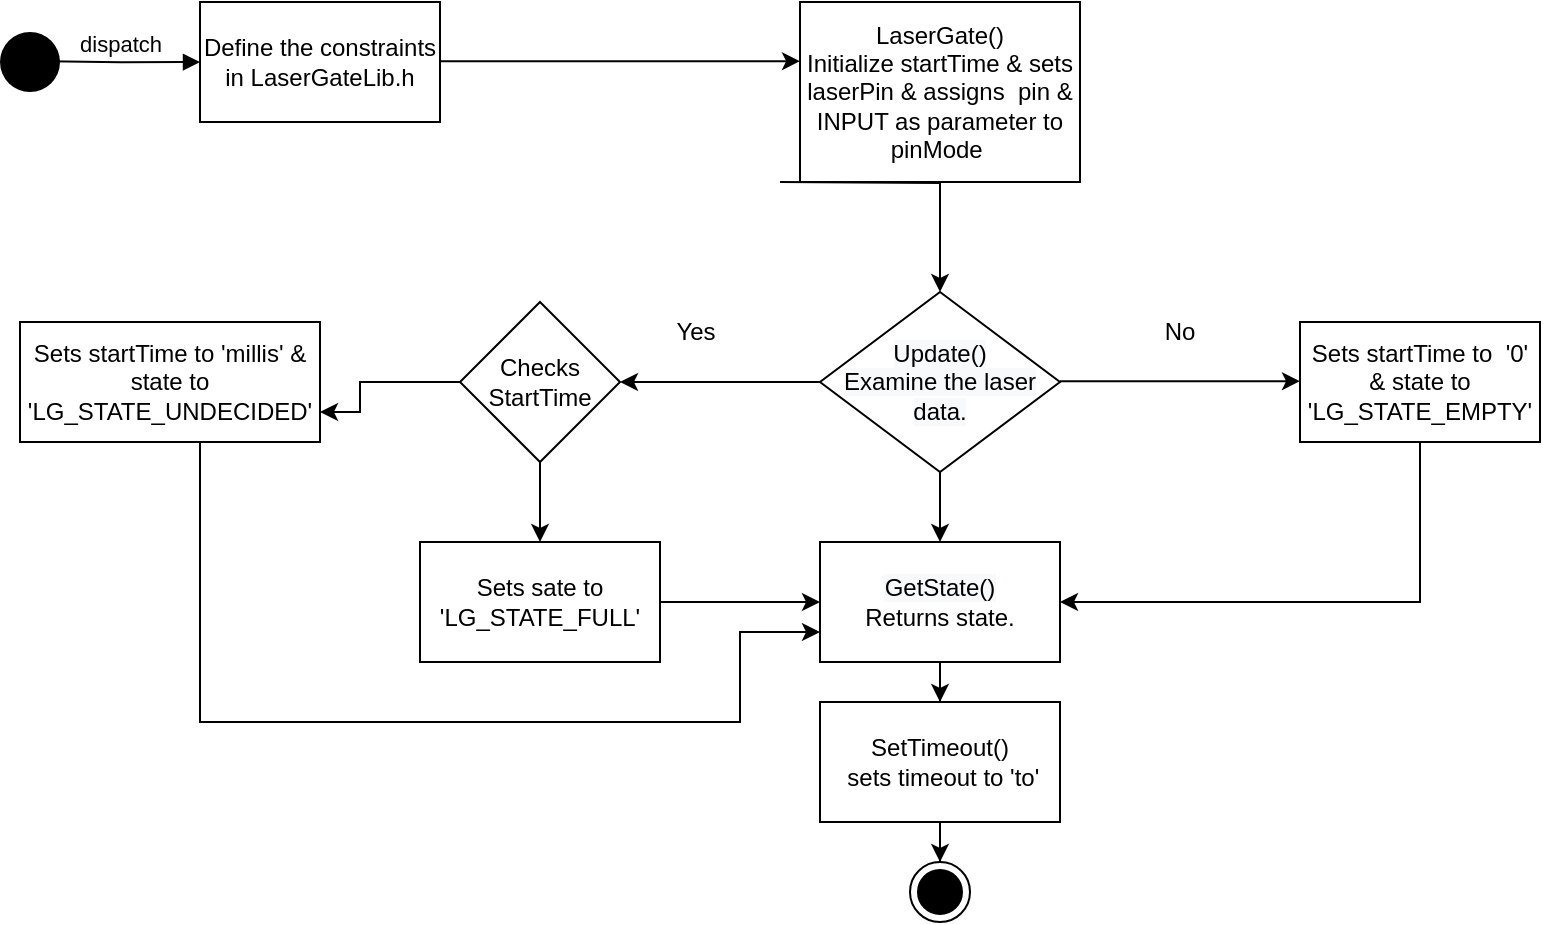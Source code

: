 <mxfile version="15.4.3" type="github">
  <diagram id="9764_bwMrohZAFbPmsWr" name="Page-1">
    <mxGraphModel dx="1422" dy="737" grid="1" gridSize="10" guides="1" tooltips="1" connect="1" arrows="1" fold="1" page="1" pageScale="1" pageWidth="3300" pageHeight="4681" math="0" shadow="0">
      <root>
        <mxCell id="0" />
        <mxCell id="1" parent="0" />
        <mxCell id="prRc7P51FGT5b40RzYyY-56" value="LaserGate()&lt;br&gt;Initialize startTime &amp;amp; sets laserPin &amp;amp; assigns&amp;nbsp; pin &amp;amp; INPUT as parameter to pinMode&amp;nbsp;" style="rounded=0;whiteSpace=wrap;html=1;" parent="1" vertex="1">
          <mxGeometry x="950" y="1840" width="140" height="90" as="geometry" />
        </mxCell>
        <mxCell id="kmB6eX4eZpZFCGpuayRA-11" style="edgeStyle=orthogonalEdgeStyle;rounded=0;orthogonalLoop=1;jettySize=auto;html=1;entryX=0;entryY=0.5;entryDx=0;entryDy=0;" edge="1" parent="1" source="prRc7P51FGT5b40RzYyY-57" target="prRc7P51FGT5b40RzYyY-58">
          <mxGeometry relative="1" as="geometry" />
        </mxCell>
        <mxCell id="prRc7P51FGT5b40RzYyY-57" value="Sets sate to &#39;LG_STATE_FULL&#39;" style="rounded=0;whiteSpace=wrap;html=1;" parent="1" vertex="1">
          <mxGeometry x="760" y="2110" width="120" height="60" as="geometry" />
        </mxCell>
        <mxCell id="kmB6eX4eZpZFCGpuayRA-4" style="edgeStyle=orthogonalEdgeStyle;rounded=0;orthogonalLoop=1;jettySize=auto;html=1;" edge="1" parent="1" source="prRc7P51FGT5b40RzYyY-58" target="prRc7P51FGT5b40RzYyY-63">
          <mxGeometry relative="1" as="geometry" />
        </mxCell>
        <mxCell id="prRc7P51FGT5b40RzYyY-58" value="&lt;span style=&quot;color: rgb(0 , 0 , 0) ; font-family: &amp;#34;helvetica&amp;#34; ; font-size: 12px ; font-style: normal ; font-weight: 400 ; letter-spacing: normal ; text-align: center ; text-indent: 0px ; text-transform: none ; word-spacing: 0px ; background-color: rgb(248 , 249 , 250) ; display: inline ; float: none&quot;&gt;GetState()&lt;br&gt;&lt;/span&gt;Returns state." style="rounded=0;whiteSpace=wrap;html=1;" parent="1" vertex="1">
          <mxGeometry x="960" y="2110" width="120" height="60" as="geometry" />
        </mxCell>
        <mxCell id="prRc7P51FGT5b40RzYyY-59" value="" style="endArrow=classic;html=1;rounded=0;edgeStyle=orthogonalEdgeStyle;entryX=0.5;entryY=0;entryDx=0;entryDy=0;" parent="1" target="prRc7P51FGT5b40RzYyY-62" edge="1">
          <mxGeometry width="50" height="50" relative="1" as="geometry">
            <mxPoint x="940" y="1930" as="sourcePoint" />
            <mxPoint x="939.58" y="2020.0" as="targetPoint" />
          </mxGeometry>
        </mxCell>
        <mxCell id="prRc7P51FGT5b40RzYyY-72" value="" style="edgeStyle=orthogonalEdgeStyle;rounded=0;orthogonalLoop=1;jettySize=auto;html=1;" parent="1" source="prRc7P51FGT5b40RzYyY-62" target="prRc7P51FGT5b40RzYyY-71" edge="1">
          <mxGeometry relative="1" as="geometry" />
        </mxCell>
        <mxCell id="kmB6eX4eZpZFCGpuayRA-3" style="edgeStyle=orthogonalEdgeStyle;rounded=0;orthogonalLoop=1;jettySize=auto;html=1;entryX=0.5;entryY=0;entryDx=0;entryDy=0;" edge="1" parent="1" source="prRc7P51FGT5b40RzYyY-62" target="prRc7P51FGT5b40RzYyY-58">
          <mxGeometry relative="1" as="geometry" />
        </mxCell>
        <mxCell id="prRc7P51FGT5b40RzYyY-62" value="&#xa;&#xa;&lt;span style=&quot;color: rgb(0, 0, 0); font-family: helvetica; font-size: 12px; font-style: normal; font-weight: 400; letter-spacing: normal; text-align: center; text-indent: 0px; text-transform: none; word-spacing: 0px; background-color: rgb(248, 249, 250); display: inline; float: none;&quot;&gt;Update()&lt;/span&gt;&lt;br style=&quot;color: rgb(0, 0, 0); font-family: helvetica; font-size: 12px; font-style: normal; font-weight: 400; letter-spacing: normal; text-align: center; text-indent: 0px; text-transform: none; word-spacing: 0px; background-color: rgb(248, 249, 250);&quot;&gt;&lt;span style=&quot;color: rgb(0, 0, 0); font-family: helvetica; font-size: 12px; font-style: normal; font-weight: 400; letter-spacing: normal; text-align: center; text-indent: 0px; text-transform: none; word-spacing: 0px; background-color: rgb(248, 249, 250); display: inline; float: none;&quot;&gt;Examine the laser data.&lt;/span&gt;&#xa;&#xa;" style="rhombus;whiteSpace=wrap;html=1;" parent="1" vertex="1">
          <mxGeometry x="960" y="1985" width="120" height="90" as="geometry" />
        </mxCell>
        <mxCell id="kmB6eX4eZpZFCGpuayRA-5" style="edgeStyle=orthogonalEdgeStyle;rounded=0;orthogonalLoop=1;jettySize=auto;html=1;entryX=0.5;entryY=0;entryDx=0;entryDy=0;" edge="1" parent="1" source="prRc7P51FGT5b40RzYyY-63" target="kmB6eX4eZpZFCGpuayRA-2">
          <mxGeometry relative="1" as="geometry" />
        </mxCell>
        <mxCell id="prRc7P51FGT5b40RzYyY-63" value="SetTimeout()&lt;br&gt;&amp;nbsp;sets timeout to &#39;to&#39;" style="rounded=0;whiteSpace=wrap;html=1;" parent="1" vertex="1">
          <mxGeometry x="960" y="2190" width="120" height="60" as="geometry" />
        </mxCell>
        <mxCell id="prRc7P51FGT5b40RzYyY-65" value="Define the constraints in LaserGateLib.h" style="rounded=0;whiteSpace=wrap;html=1;" parent="1" vertex="1">
          <mxGeometry x="650" y="1840" width="120" height="60" as="geometry" />
        </mxCell>
        <mxCell id="prRc7P51FGT5b40RzYyY-66" value="dispatch" style="html=1;verticalAlign=bottom;startArrow=oval;startFill=1;endArrow=block;startSize=8;rounded=0;edgeStyle=orthogonalEdgeStyle;entryX=0;entryY=0.5;entryDx=0;entryDy=0;" parent="1" target="prRc7P51FGT5b40RzYyY-65" edge="1">
          <mxGeometry width="60" relative="1" as="geometry">
            <mxPoint x="570" y="1869.58" as="sourcePoint" />
            <mxPoint x="630" y="1869.58" as="targetPoint" />
          </mxGeometry>
        </mxCell>
        <mxCell id="prRc7P51FGT5b40RzYyY-69" value="" style="endArrow=classic;html=1;rounded=0;edgeStyle=orthogonalEdgeStyle;" parent="1" edge="1">
          <mxGeometry width="50" height="50" relative="1" as="geometry">
            <mxPoint x="770" y="1869.58" as="sourcePoint" />
            <mxPoint x="950" y="1869.58" as="targetPoint" />
          </mxGeometry>
        </mxCell>
        <mxCell id="kmB6eX4eZpZFCGpuayRA-14" style="edgeStyle=orthogonalEdgeStyle;rounded=0;orthogonalLoop=1;jettySize=auto;html=1;entryX=0;entryY=0.75;entryDx=0;entryDy=0;" edge="1" parent="1" source="prRc7P51FGT5b40RzYyY-70" target="prRc7P51FGT5b40RzYyY-58">
          <mxGeometry relative="1" as="geometry">
            <Array as="points">
              <mxPoint x="650" y="2200" />
              <mxPoint x="920" y="2200" />
              <mxPoint x="920" y="2155" />
            </Array>
          </mxGeometry>
        </mxCell>
        <mxCell id="prRc7P51FGT5b40RzYyY-70" value="Sets startTime to &#39;millis&#39; &amp;amp; state to &#39;LG_STATE_UNDECIDED&#39;" style="rounded=0;whiteSpace=wrap;html=1;" parent="1" vertex="1">
          <mxGeometry x="560" y="2000" width="150" height="60" as="geometry" />
        </mxCell>
        <mxCell id="kmB6eX4eZpZFCGpuayRA-10" style="edgeStyle=orthogonalEdgeStyle;rounded=0;orthogonalLoop=1;jettySize=auto;html=1;entryX=0.5;entryY=0;entryDx=0;entryDy=0;" edge="1" parent="1" source="prRc7P51FGT5b40RzYyY-71" target="prRc7P51FGT5b40RzYyY-57">
          <mxGeometry relative="1" as="geometry" />
        </mxCell>
        <mxCell id="kmB6eX4eZpZFCGpuayRA-12" style="edgeStyle=orthogonalEdgeStyle;rounded=0;orthogonalLoop=1;jettySize=auto;html=1;entryX=1;entryY=0.75;entryDx=0;entryDy=0;" edge="1" parent="1" source="prRc7P51FGT5b40RzYyY-71" target="prRc7P51FGT5b40RzYyY-70">
          <mxGeometry relative="1" as="geometry">
            <Array as="points">
              <mxPoint x="730" y="2030" />
            </Array>
          </mxGeometry>
        </mxCell>
        <mxCell id="prRc7P51FGT5b40RzYyY-71" value="Checks StartTime" style="rhombus;whiteSpace=wrap;html=1;" parent="1" vertex="1">
          <mxGeometry x="780" y="1990" width="80" height="80" as="geometry" />
        </mxCell>
        <mxCell id="prRc7P51FGT5b40RzYyY-73" style="edgeStyle=orthogonalEdgeStyle;rounded=0;orthogonalLoop=1;jettySize=auto;html=1;exitX=0.5;exitY=1;exitDx=0;exitDy=0;" parent="1" source="prRc7P51FGT5b40RzYyY-70" target="prRc7P51FGT5b40RzYyY-70" edge="1">
          <mxGeometry relative="1" as="geometry" />
        </mxCell>
        <mxCell id="prRc7P51FGT5b40RzYyY-74" value="Yes" style="text;html=1;strokeColor=none;fillColor=none;align=center;verticalAlign=middle;whiteSpace=wrap;rounded=0;" parent="1" vertex="1">
          <mxGeometry x="868" y="1990" width="60" height="30" as="geometry" />
        </mxCell>
        <mxCell id="kmB6eX4eZpZFCGpuayRA-6" style="edgeStyle=orthogonalEdgeStyle;rounded=0;orthogonalLoop=1;jettySize=auto;html=1;exitX=0.5;exitY=1;exitDx=0;exitDy=0;entryX=1;entryY=0.5;entryDx=0;entryDy=0;" edge="1" parent="1" source="prRc7P51FGT5b40RzYyY-75" target="prRc7P51FGT5b40RzYyY-58">
          <mxGeometry relative="1" as="geometry" />
        </mxCell>
        <mxCell id="prRc7P51FGT5b40RzYyY-75" value="Sets startTime to&amp;nbsp; &#39;0&#39; &amp;amp; state to &#39;LG_STATE_EMPTY&#39;" style="rounded=0;whiteSpace=wrap;html=1;" parent="1" vertex="1">
          <mxGeometry x="1200" y="2000" width="120" height="60" as="geometry" />
        </mxCell>
        <mxCell id="prRc7P51FGT5b40RzYyY-76" value="" style="edgeStyle=segmentEdgeStyle;endArrow=classic;html=1;rounded=0;entryX=0;entryY=0.5;entryDx=0;entryDy=0;" parent="1" target="prRc7P51FGT5b40RzYyY-75" edge="1">
          <mxGeometry width="50" height="50" relative="1" as="geometry">
            <mxPoint x="1080" y="2029.58" as="sourcePoint" />
            <mxPoint x="1170" y="2029.58" as="targetPoint" />
          </mxGeometry>
        </mxCell>
        <mxCell id="prRc7P51FGT5b40RzYyY-77" value="No" style="text;html=1;strokeColor=none;fillColor=none;align=center;verticalAlign=middle;whiteSpace=wrap;rounded=0;" parent="1" vertex="1">
          <mxGeometry x="1110" y="1990" width="60" height="30" as="geometry" />
        </mxCell>
        <mxCell id="kmB6eX4eZpZFCGpuayRA-1" value="" style="ellipse;fillColor=#000000;strokeColor=none;" vertex="1" parent="1">
          <mxGeometry x="550" y="1855" width="30" height="30" as="geometry" />
        </mxCell>
        <mxCell id="kmB6eX4eZpZFCGpuayRA-2" value="" style="ellipse;html=1;shape=endState;fillColor=#000000;strokeColor=#000000;" vertex="1" parent="1">
          <mxGeometry x="1005" y="2270" width="30" height="30" as="geometry" />
        </mxCell>
      </root>
    </mxGraphModel>
  </diagram>
</mxfile>
